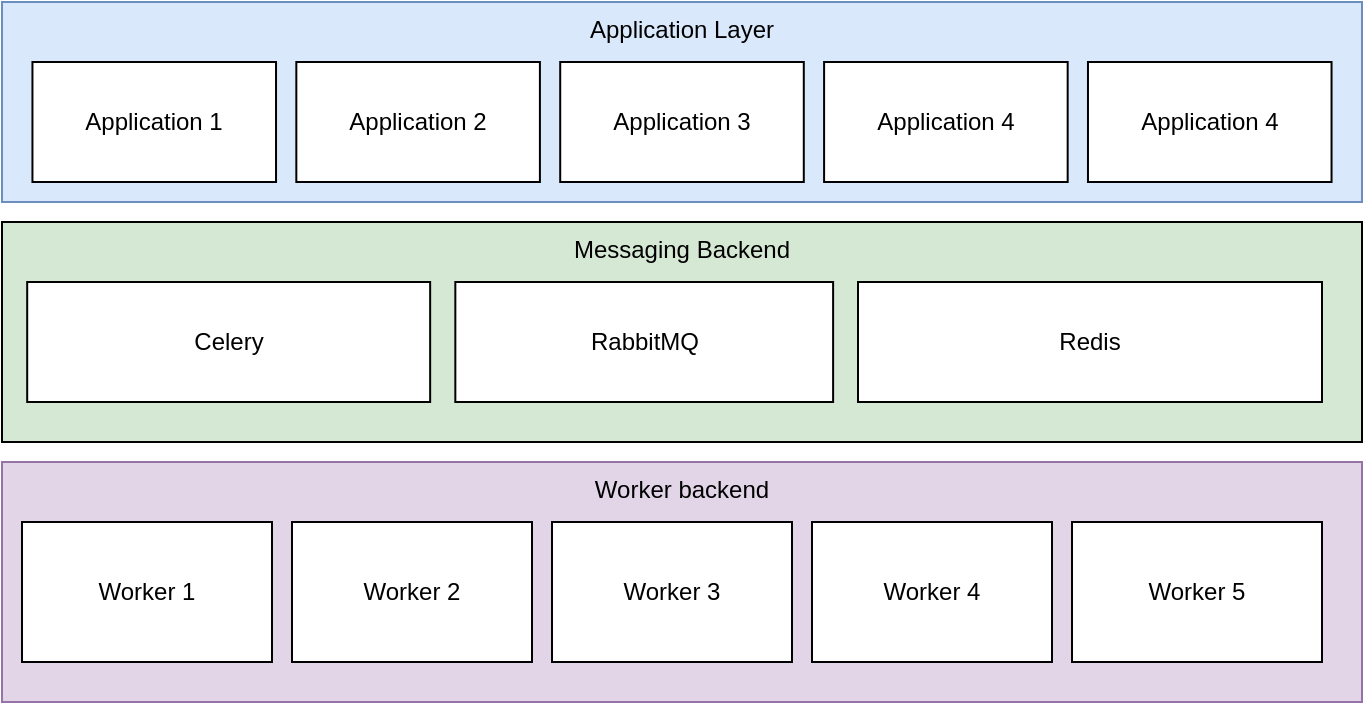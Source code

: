 <mxfile version="10.9.5" type="device"><diagram name="Page-1" id="9f46799a-70d6-7492-0946-bef42562c5a5"><mxGraphModel dx="2012" dy="1222" grid="1" gridSize="10" guides="1" tooltips="1" connect="1" arrows="1" fold="1" page="1" pageScale="1" pageWidth="1100" pageHeight="850" background="#ffffff" math="0" shadow="0"><root><mxCell id="0"/><mxCell id="1" parent="0"/><mxCell id="UUZdIn5znonby__v5Y5k-12" value="" style="group;fillColor=#D5E8D4;strokeColor=#82b366;" vertex="1" connectable="0" parent="1"><mxGeometry x="80" y="220" width="680" height="110" as="geometry"/></mxCell><mxCell id="UUZdIn5znonby__v5Y5k-7" value="Messaging Backend&lt;br&gt;" style="rounded=0;whiteSpace=wrap;html=1;align=center;verticalAlign=top;fillColor=#D5E8D4;" vertex="1" parent="UUZdIn5znonby__v5Y5k-12"><mxGeometry width="680" height="110" as="geometry"/></mxCell><mxCell id="UUZdIn5znonby__v5Y5k-1" value="RabbitMQ" style="rounded=0;whiteSpace=wrap;html=1;" vertex="1" parent="UUZdIn5znonby__v5Y5k-12"><mxGeometry x="226.667" y="30" width="188.889" height="60" as="geometry"/></mxCell><mxCell id="UUZdIn5znonby__v5Y5k-3" value="Celery" style="rounded=0;whiteSpace=wrap;html=1;" vertex="1" parent="UUZdIn5znonby__v5Y5k-12"><mxGeometry x="12.593" y="30" width="201.481" height="60" as="geometry"/></mxCell><mxCell id="UUZdIn5znonby__v5Y5k-8" value="Redis" style="rounded=0;whiteSpace=wrap;html=1;" vertex="1" parent="UUZdIn5znonby__v5Y5k-12"><mxGeometry x="428" y="30" width="232" height="60" as="geometry"/></mxCell><mxCell id="UUZdIn5znonby__v5Y5k-14" value="" style="group" vertex="1" connectable="0" parent="1"><mxGeometry x="80" y="110" width="680" height="100" as="geometry"/></mxCell><mxCell id="UUZdIn5znonby__v5Y5k-13" value="Application Layer" style="rounded=0;whiteSpace=wrap;html=1;align=center;verticalAlign=top;fillColor=#dae8fc;strokeColor=#6c8ebf;" vertex="1" parent="UUZdIn5znonby__v5Y5k-14"><mxGeometry width="680.0" height="100" as="geometry"/></mxCell><mxCell id="UUZdIn5znonby__v5Y5k-2" value="Application 1" style="rounded=0;whiteSpace=wrap;html=1;" vertex="1" parent="UUZdIn5znonby__v5Y5k-14"><mxGeometry x="15.224" y="30" width="121.791" height="60" as="geometry"/></mxCell><mxCell id="UUZdIn5znonby__v5Y5k-4" value="Application 3" style="rounded=0;whiteSpace=wrap;html=1;" vertex="1" parent="UUZdIn5znonby__v5Y5k-14"><mxGeometry x="279.104" y="30" width="121.791" height="60" as="geometry"/></mxCell><mxCell id="UUZdIn5znonby__v5Y5k-5" value="Application 2" style="rounded=0;whiteSpace=wrap;html=1;" vertex="1" parent="UUZdIn5znonby__v5Y5k-14"><mxGeometry x="147.164" y="30" width="121.791" height="60" as="geometry"/></mxCell><mxCell id="UUZdIn5znonby__v5Y5k-6" value="Application 4" style="rounded=0;whiteSpace=wrap;html=1;" vertex="1" parent="UUZdIn5znonby__v5Y5k-14"><mxGeometry x="411.045" y="30" width="121.791" height="60" as="geometry"/></mxCell><mxCell id="UUZdIn5znonby__v5Y5k-10" value="Application 4" style="rounded=0;whiteSpace=wrap;html=1;" vertex="1" parent="UUZdIn5znonby__v5Y5k-14"><mxGeometry x="542.985" y="30" width="121.791" height="60" as="geometry"/></mxCell><mxCell id="UUZdIn5znonby__v5Y5k-23" value="" style="group" vertex="1" connectable="0" parent="1"><mxGeometry x="80" y="340" width="680" height="120" as="geometry"/></mxCell><mxCell id="UUZdIn5znonby__v5Y5k-22" value="Worker backend" style="rounded=0;whiteSpace=wrap;html=1;align=center;verticalAlign=top;fillColor=#e1d5e7;strokeColor=#9673a6;" vertex="1" parent="UUZdIn5znonby__v5Y5k-23"><mxGeometry width="680" height="120" as="geometry"/></mxCell><mxCell id="UUZdIn5znonby__v5Y5k-11" value="Worker 1" style="rounded=0;whiteSpace=wrap;html=1;" vertex="1" parent="UUZdIn5znonby__v5Y5k-23"><mxGeometry x="10" y="30" width="125" height="70" as="geometry"/></mxCell><mxCell id="UUZdIn5znonby__v5Y5k-15" value="Worker 4" style="rounded=0;whiteSpace=wrap;html=1;" vertex="1" parent="UUZdIn5znonby__v5Y5k-23"><mxGeometry x="405" y="30" width="120" height="70" as="geometry"/></mxCell><mxCell id="UUZdIn5znonby__v5Y5k-16" value="Worker 2" style="rounded=0;whiteSpace=wrap;html=1;" vertex="1" parent="UUZdIn5znonby__v5Y5k-23"><mxGeometry x="145" y="30" width="120" height="70" as="geometry"/></mxCell><mxCell id="UUZdIn5znonby__v5Y5k-17" value="Worker 3" style="rounded=0;whiteSpace=wrap;html=1;" vertex="1" parent="UUZdIn5znonby__v5Y5k-23"><mxGeometry x="275" y="30" width="120" height="70" as="geometry"/></mxCell><mxCell id="UUZdIn5znonby__v5Y5k-19" value="Worker 5" style="rounded=0;whiteSpace=wrap;html=1;" vertex="1" parent="UUZdIn5znonby__v5Y5k-23"><mxGeometry x="535" y="30" width="125" height="70" as="geometry"/></mxCell></root></mxGraphModel></diagram></mxfile>